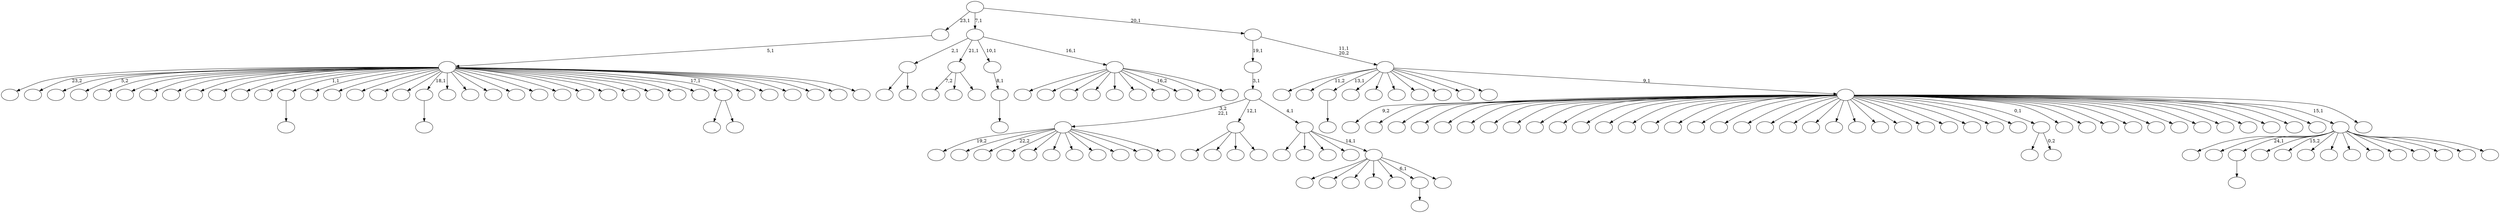 digraph T {
	175 [label=""]
	174 [label=""]
	173 [label=""]
	172 [label=""]
	171 [label=""]
	170 [label=""]
	169 [label=""]
	168 [label=""]
	167 [label=""]
	166 [label=""]
	165 [label=""]
	164 [label=""]
	163 [label=""]
	162 [label=""]
	161 [label=""]
	160 [label=""]
	159 [label=""]
	158 [label=""]
	157 [label=""]
	156 [label=""]
	155 [label=""]
	154 [label=""]
	153 [label=""]
	152 [label=""]
	151 [label=""]
	150 [label=""]
	149 [label=""]
	148 [label=""]
	147 [label=""]
	146 [label=""]
	145 [label=""]
	144 [label=""]
	143 [label=""]
	142 [label=""]
	141 [label=""]
	140 [label=""]
	139 [label=""]
	138 [label=""]
	137 [label=""]
	136 [label=""]
	135 [label=""]
	134 [label=""]
	133 [label=""]
	132 [label=""]
	131 [label=""]
	130 [label=""]
	129 [label=""]
	128 [label=""]
	127 [label=""]
	126 [label=""]
	125 [label=""]
	124 [label=""]
	123 [label=""]
	122 [label=""]
	121 [label=""]
	120 [label=""]
	119 [label=""]
	118 [label=""]
	117 [label=""]
	116 [label=""]
	115 [label=""]
	114 [label=""]
	113 [label=""]
	112 [label=""]
	111 [label=""]
	110 [label=""]
	109 [label=""]
	108 [label=""]
	107 [label=""]
	106 [label=""]
	105 [label=""]
	104 [label=""]
	103 [label=""]
	102 [label=""]
	101 [label=""]
	100 [label=""]
	99 [label=""]
	98 [label=""]
	97 [label=""]
	96 [label=""]
	95 [label=""]
	94 [label=""]
	93 [label=""]
	92 [label=""]
	91 [label=""]
	90 [label=""]
	89 [label=""]
	88 [label=""]
	87 [label=""]
	86 [label=""]
	85 [label=""]
	84 [label=""]
	83 [label=""]
	82 [label=""]
	81 [label=""]
	80 [label=""]
	79 [label=""]
	78 [label=""]
	77 [label=""]
	76 [label=""]
	75 [label=""]
	74 [label=""]
	73 [label=""]
	72 [label=""]
	71 [label=""]
	70 [label=""]
	69 [label=""]
	68 [label=""]
	67 [label=""]
	66 [label=""]
	65 [label=""]
	64 [label=""]
	63 [label=""]
	62 [label=""]
	61 [label=""]
	60 [label=""]
	59 [label=""]
	58 [label=""]
	57 [label=""]
	56 [label=""]
	55 [label=""]
	54 [label=""]
	53 [label=""]
	52 [label=""]
	51 [label=""]
	50 [label=""]
	49 [label=""]
	48 [label=""]
	47 [label=""]
	46 [label=""]
	45 [label=""]
	44 [label=""]
	43 [label=""]
	42 [label=""]
	41 [label=""]
	40 [label=""]
	39 [label=""]
	38 [label=""]
	37 [label=""]
	36 [label=""]
	35 [label=""]
	34 [label=""]
	33 [label=""]
	32 [label=""]
	31 [label=""]
	30 [label=""]
	29 [label=""]
	28 [label=""]
	27 [label=""]
	26 [label=""]
	25 [label=""]
	24 [label=""]
	23 [label=""]
	22 [label=""]
	21 [label=""]
	20 [label=""]
	19 [label=""]
	18 [label=""]
	17 [label=""]
	16 [label=""]
	15 [label=""]
	14 [label=""]
	13 [label=""]
	12 [label=""]
	11 [label=""]
	10 [label=""]
	9 [label=""]
	8 [label=""]
	7 [label=""]
	6 [label=""]
	5 [label=""]
	4 [label=""]
	3 [label=""]
	2 [label=""]
	1 [label=""]
	0 [label=""]
	159 -> 160 [label=""]
	129 -> 130 [label=""]
	112 -> 113 [label=""]
	91 -> 92 [label=""]
	68 -> 71 [label=""]
	68 -> 69 [label="0,2"]
	57 -> 58 [label=""]
	44 -> 84 [label=""]
	44 -> 45 [label=""]
	39 -> 172 [label="19,2"]
	39 -> 171 [label=""]
	39 -> 158 [label="22,2"]
	39 -> 153 [label=""]
	39 -> 147 [label=""]
	39 -> 141 [label=""]
	39 -> 114 [label=""]
	39 -> 95 [label=""]
	39 -> 88 [label=""]
	39 -> 56 [label=""]
	39 -> 40 [label=""]
	35 -> 78 [label=""]
	35 -> 36 [label=""]
	32 -> 138 [label=""]
	32 -> 123 [label=""]
	32 -> 110 [label=""]
	32 -> 33 [label=""]
	28 -> 63 [label="7,2"]
	28 -> 31 [label=""]
	28 -> 29 [label=""]
	24 -> 25 [label=""]
	23 -> 24 [label="8,1"]
	20 -> 136 [label=""]
	20 -> 102 [label=""]
	20 -> 98 [label=""]
	20 -> 67 [label=""]
	20 -> 65 [label=""]
	20 -> 57 [label="6,1"]
	20 -> 21 [label=""]
	19 -> 163 [label=""]
	19 -> 134 [label=""]
	19 -> 77 [label=""]
	19 -> 34 [label=""]
	19 -> 20 [label="14,1"]
	18 -> 39 [label="3,2\n22,1"]
	18 -> 32 [label="12,1"]
	18 -> 19 [label="4,1"]
	17 -> 18 [label="3,1"]
	15 -> 174 [label=""]
	15 -> 166 [label=""]
	15 -> 159 [label="24,1"]
	15 -> 155 [label=""]
	15 -> 142 [label="15,2"]
	15 -> 131 [label=""]
	15 -> 128 [label=""]
	15 -> 127 [label=""]
	15 -> 94 [label=""]
	15 -> 76 [label=""]
	15 -> 70 [label=""]
	15 -> 55 [label=""]
	15 -> 47 [label=""]
	15 -> 16 [label=""]
	9 -> 170 [label=""]
	9 -> 167 [label="23,2"]
	9 -> 165 [label=""]
	9 -> 164 [label="5,2"]
	9 -> 161 [label=""]
	9 -> 149 [label=""]
	9 -> 148 [label=""]
	9 -> 144 [label=""]
	9 -> 140 [label=""]
	9 -> 132 [label=""]
	9 -> 124 [label=""]
	9 -> 120 [label=""]
	9 -> 112 [label="1,1"]
	9 -> 109 [label=""]
	9 -> 103 [label=""]
	9 -> 101 [label=""]
	9 -> 99 [label=""]
	9 -> 96 [label=""]
	9 -> 91 [label="18,1"]
	9 -> 89 [label=""]
	9 -> 85 [label=""]
	9 -> 82 [label=""]
	9 -> 81 [label=""]
	9 -> 79 [label=""]
	9 -> 75 [label=""]
	9 -> 74 [label=""]
	9 -> 73 [label=""]
	9 -> 52 [label=""]
	9 -> 46 [label=""]
	9 -> 38 [label=""]
	9 -> 37 [label=""]
	9 -> 35 [label="17,1"]
	9 -> 30 [label=""]
	9 -> 14 [label=""]
	9 -> 13 [label=""]
	9 -> 12 [label=""]
	9 -> 11 [label=""]
	9 -> 10 [label=""]
	8 -> 9 [label="5,1"]
	6 -> 175 [label=""]
	6 -> 157 [label=""]
	6 -> 117 [label=""]
	6 -> 104 [label=""]
	6 -> 87 [label=""]
	6 -> 60 [label=""]
	6 -> 43 [label=""]
	6 -> 27 [label="16,2"]
	6 -> 22 [label=""]
	6 -> 7 [label=""]
	5 -> 44 [label="2,1"]
	5 -> 28 [label="21,1"]
	5 -> 23 [label="10,1"]
	5 -> 6 [label="16,1"]
	3 -> 173 [label="9,2"]
	3 -> 169 [label=""]
	3 -> 168 [label=""]
	3 -> 162 [label=""]
	3 -> 156 [label=""]
	3 -> 152 [label=""]
	3 -> 151 [label=""]
	3 -> 150 [label=""]
	3 -> 146 [label=""]
	3 -> 145 [label=""]
	3 -> 143 [label=""]
	3 -> 137 [label=""]
	3 -> 135 [label=""]
	3 -> 133 [label=""]
	3 -> 126 [label=""]
	3 -> 125 [label=""]
	3 -> 119 [label=""]
	3 -> 116 [label=""]
	3 -> 115 [label=""]
	3 -> 111 [label=""]
	3 -> 108 [label=""]
	3 -> 107 [label=""]
	3 -> 106 [label=""]
	3 -> 100 [label=""]
	3 -> 97 [label=""]
	3 -> 93 [label=""]
	3 -> 90 [label=""]
	3 -> 86 [label=""]
	3 -> 83 [label=""]
	3 -> 80 [label=""]
	3 -> 68 [label="0,1"]
	3 -> 66 [label=""]
	3 -> 64 [label=""]
	3 -> 61 [label=""]
	3 -> 59 [label=""]
	3 -> 54 [label=""]
	3 -> 53 [label=""]
	3 -> 51 [label=""]
	3 -> 50 [label=""]
	3 -> 49 [label=""]
	3 -> 48 [label=""]
	3 -> 41 [label=""]
	3 -> 26 [label=""]
	3 -> 15 [label="15,1"]
	3 -> 4 [label=""]
	2 -> 154 [label=""]
	2 -> 139 [label="11,2"]
	2 -> 129 [label="13,1"]
	2 -> 122 [label=""]
	2 -> 121 [label=""]
	2 -> 118 [label=""]
	2 -> 105 [label=""]
	2 -> 72 [label=""]
	2 -> 62 [label=""]
	2 -> 42 [label=""]
	2 -> 3 [label="9,1"]
	1 -> 17 [label="19,1"]
	1 -> 2 [label="11,1\n20,2"]
	0 -> 8 [label="23,1"]
	0 -> 5 [label="7,1"]
	0 -> 1 [label="20,1"]
}
